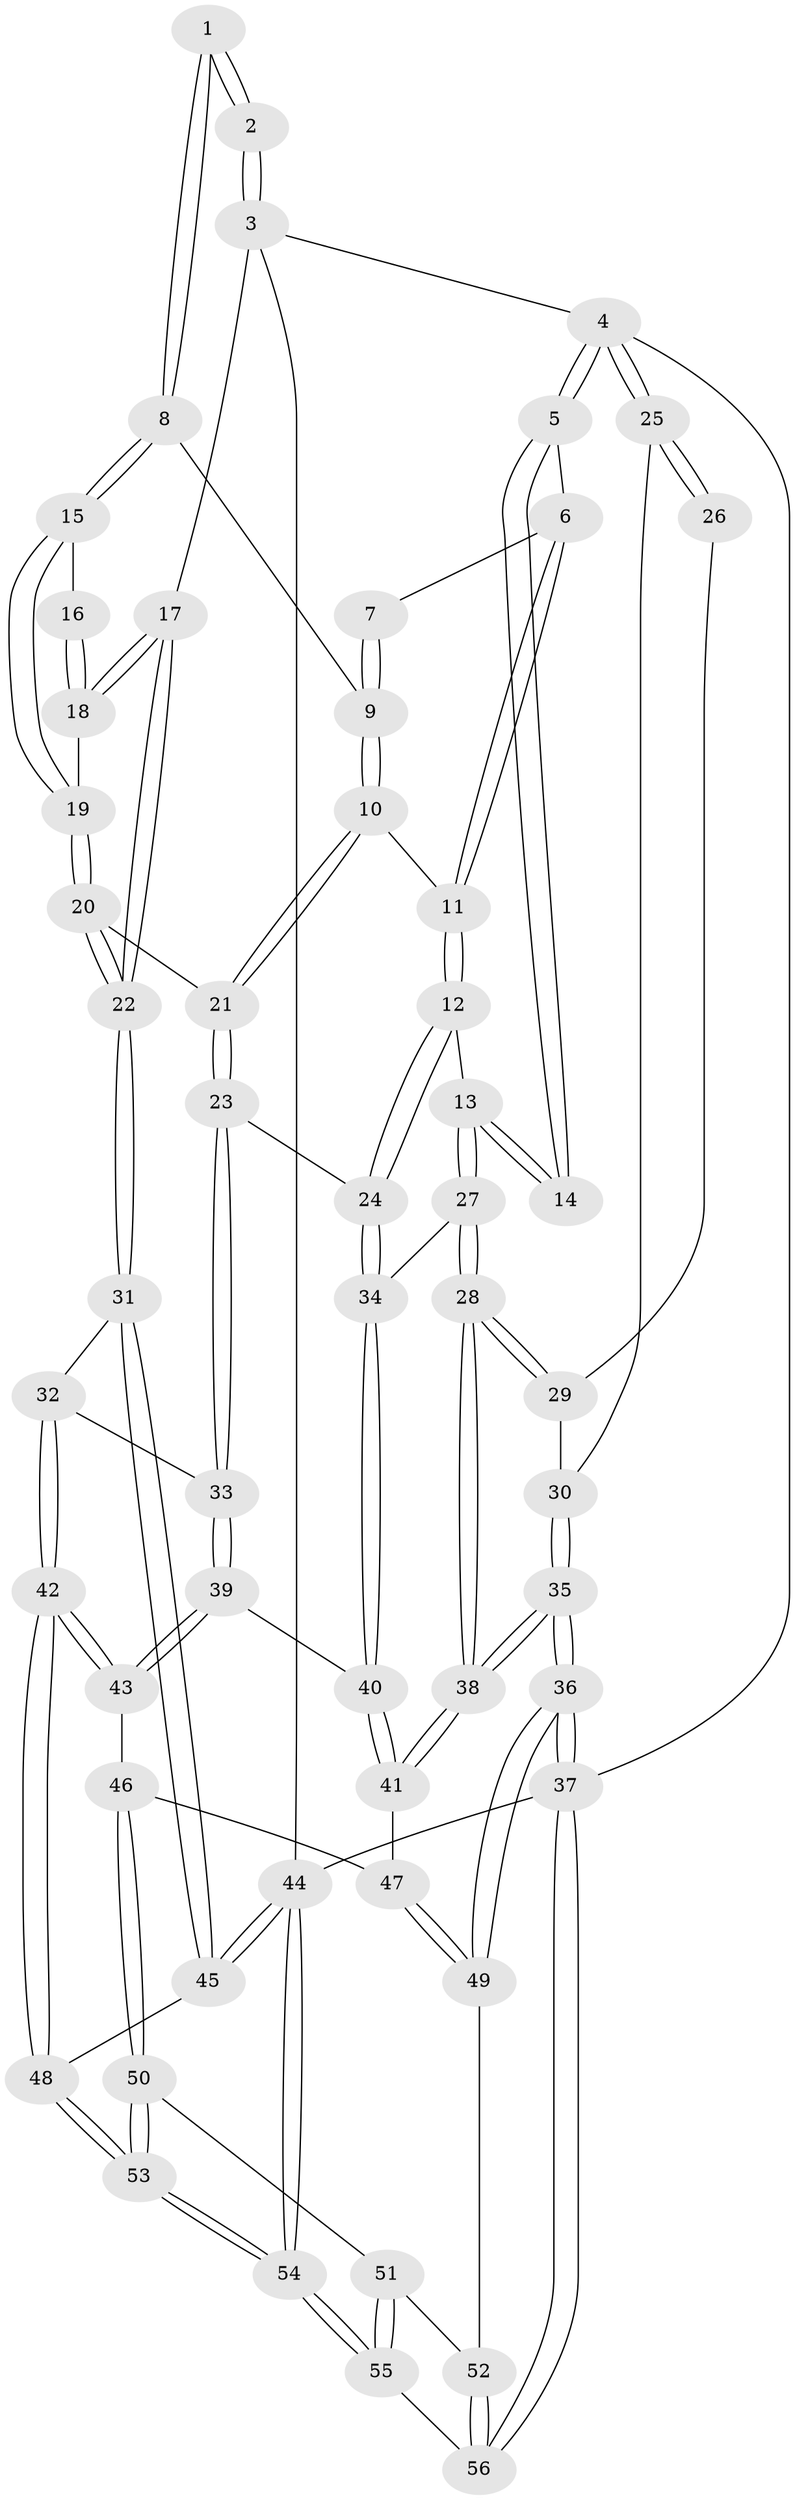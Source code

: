 // Generated by graph-tools (version 1.1) at 2025/16/03/09/25 04:16:55]
// undirected, 56 vertices, 137 edges
graph export_dot {
graph [start="1"]
  node [color=gray90,style=filled];
  1 [pos="+0.9648522922405052+0"];
  2 [pos="+1+0"];
  3 [pos="+1+0"];
  4 [pos="+0+0"];
  5 [pos="+0.18353006508559397+0"];
  6 [pos="+0.3718660183968949+0"];
  7 [pos="+0.4815397423637412+0"];
  8 [pos="+0.7099250567772835+0.1054335935930346"];
  9 [pos="+0.705178716348534+0.10728024045218933"];
  10 [pos="+0.6417844571075236+0.14483046487449563"];
  11 [pos="+0.4870286261471203+0.12878805956567063"];
  12 [pos="+0.47800896639042856+0.15485105637686053"];
  13 [pos="+0.2714256296595466+0.30168772367648505"];
  14 [pos="+0.1876131316545873+0.18735256587685065"];
  15 [pos="+0.7793609989352515+0.15453202084339468"];
  16 [pos="+0.858544401469128+0.12989858341444513"];
  17 [pos="+1+0.4203493918765669"];
  18 [pos="+0.8881826503352351+0.19761199111469865"];
  19 [pos="+0.7884723209671112+0.20146458088125005"];
  20 [pos="+0.7771741638351278+0.2981451785061035"];
  21 [pos="+0.7044654860596287+0.30323667680477445"];
  22 [pos="+1+0.44379919611779817"];
  23 [pos="+0.6028792288499424+0.3984480416546074"];
  24 [pos="+0.5501091786295963+0.36704110326306205"];
  25 [pos="+0+0.15373822345877533"];
  26 [pos="+0.07035096700859081+0.22787794961760424"];
  27 [pos="+0.26504680247423+0.4007966562706488"];
  28 [pos="+0.14661801272300642+0.5042781073445015"];
  29 [pos="+0.0717478533701274+0.3170598385493763"];
  30 [pos="+0+0.2824459451404871"];
  31 [pos="+1+0.47981234617400875"];
  32 [pos="+0.8147298469078035+0.555779438466656"];
  33 [pos="+0.6310004945745619+0.49407970437628795"];
  34 [pos="+0.3493603567944667+0.42736741680209667"];
  35 [pos="+0+0.72168432021812"];
  36 [pos="+0+0.7437439786943849"];
  37 [pos="+0+1"];
  38 [pos="+0.047865772426683516+0.6388622283790316"];
  39 [pos="+0.5214732892556406+0.618913887207212"];
  40 [pos="+0.47997513460064056+0.615722790287553"];
  41 [pos="+0.3991617106777147+0.662318481646049"];
  42 [pos="+0.6811948060070931+0.8499242138503814"];
  43 [pos="+0.5817033239995428+0.7337647760877449"];
  44 [pos="+1+1"];
  45 [pos="+1+0.6552993223810808"];
  46 [pos="+0.44088537507023595+0.7891554267138065"];
  47 [pos="+0.3979625250100124+0.7636245818896905"];
  48 [pos="+0.6819372981457206+0.8533108141648799"];
  49 [pos="+0.3229642472448062+0.8468637596541099"];
  50 [pos="+0.4720009043857341+0.9006884753964398"];
  51 [pos="+0.47113296334032573+0.9010728310287519"];
  52 [pos="+0.3857788159598635+0.9154497575096252"];
  53 [pos="+0.6802388544054344+0.884288003075899"];
  54 [pos="+0.8140736434991179+1"];
  55 [pos="+0.4657701940204495+1"];
  56 [pos="+0.2661973553487172+1"];
  1 -- 2;
  1 -- 2;
  1 -- 8;
  1 -- 8;
  2 -- 3;
  2 -- 3;
  3 -- 4;
  3 -- 17;
  3 -- 44;
  4 -- 5;
  4 -- 5;
  4 -- 25;
  4 -- 25;
  4 -- 37;
  5 -- 6;
  5 -- 14;
  5 -- 14;
  6 -- 7;
  6 -- 11;
  6 -- 11;
  7 -- 9;
  7 -- 9;
  8 -- 9;
  8 -- 15;
  8 -- 15;
  9 -- 10;
  9 -- 10;
  10 -- 11;
  10 -- 21;
  10 -- 21;
  11 -- 12;
  11 -- 12;
  12 -- 13;
  12 -- 24;
  12 -- 24;
  13 -- 14;
  13 -- 14;
  13 -- 27;
  13 -- 27;
  15 -- 16;
  15 -- 19;
  15 -- 19;
  16 -- 18;
  16 -- 18;
  17 -- 18;
  17 -- 18;
  17 -- 22;
  17 -- 22;
  18 -- 19;
  19 -- 20;
  19 -- 20;
  20 -- 21;
  20 -- 22;
  20 -- 22;
  21 -- 23;
  21 -- 23;
  22 -- 31;
  22 -- 31;
  23 -- 24;
  23 -- 33;
  23 -- 33;
  24 -- 34;
  24 -- 34;
  25 -- 26;
  25 -- 26;
  25 -- 30;
  26 -- 29;
  27 -- 28;
  27 -- 28;
  27 -- 34;
  28 -- 29;
  28 -- 29;
  28 -- 38;
  28 -- 38;
  29 -- 30;
  30 -- 35;
  30 -- 35;
  31 -- 32;
  31 -- 45;
  31 -- 45;
  32 -- 33;
  32 -- 42;
  32 -- 42;
  33 -- 39;
  33 -- 39;
  34 -- 40;
  34 -- 40;
  35 -- 36;
  35 -- 36;
  35 -- 38;
  35 -- 38;
  36 -- 37;
  36 -- 37;
  36 -- 49;
  36 -- 49;
  37 -- 56;
  37 -- 56;
  37 -- 44;
  38 -- 41;
  38 -- 41;
  39 -- 40;
  39 -- 43;
  39 -- 43;
  40 -- 41;
  40 -- 41;
  41 -- 47;
  42 -- 43;
  42 -- 43;
  42 -- 48;
  42 -- 48;
  43 -- 46;
  44 -- 45;
  44 -- 45;
  44 -- 54;
  44 -- 54;
  45 -- 48;
  46 -- 47;
  46 -- 50;
  46 -- 50;
  47 -- 49;
  47 -- 49;
  48 -- 53;
  48 -- 53;
  49 -- 52;
  50 -- 51;
  50 -- 53;
  50 -- 53;
  51 -- 52;
  51 -- 55;
  51 -- 55;
  52 -- 56;
  52 -- 56;
  53 -- 54;
  53 -- 54;
  54 -- 55;
  54 -- 55;
  55 -- 56;
}
